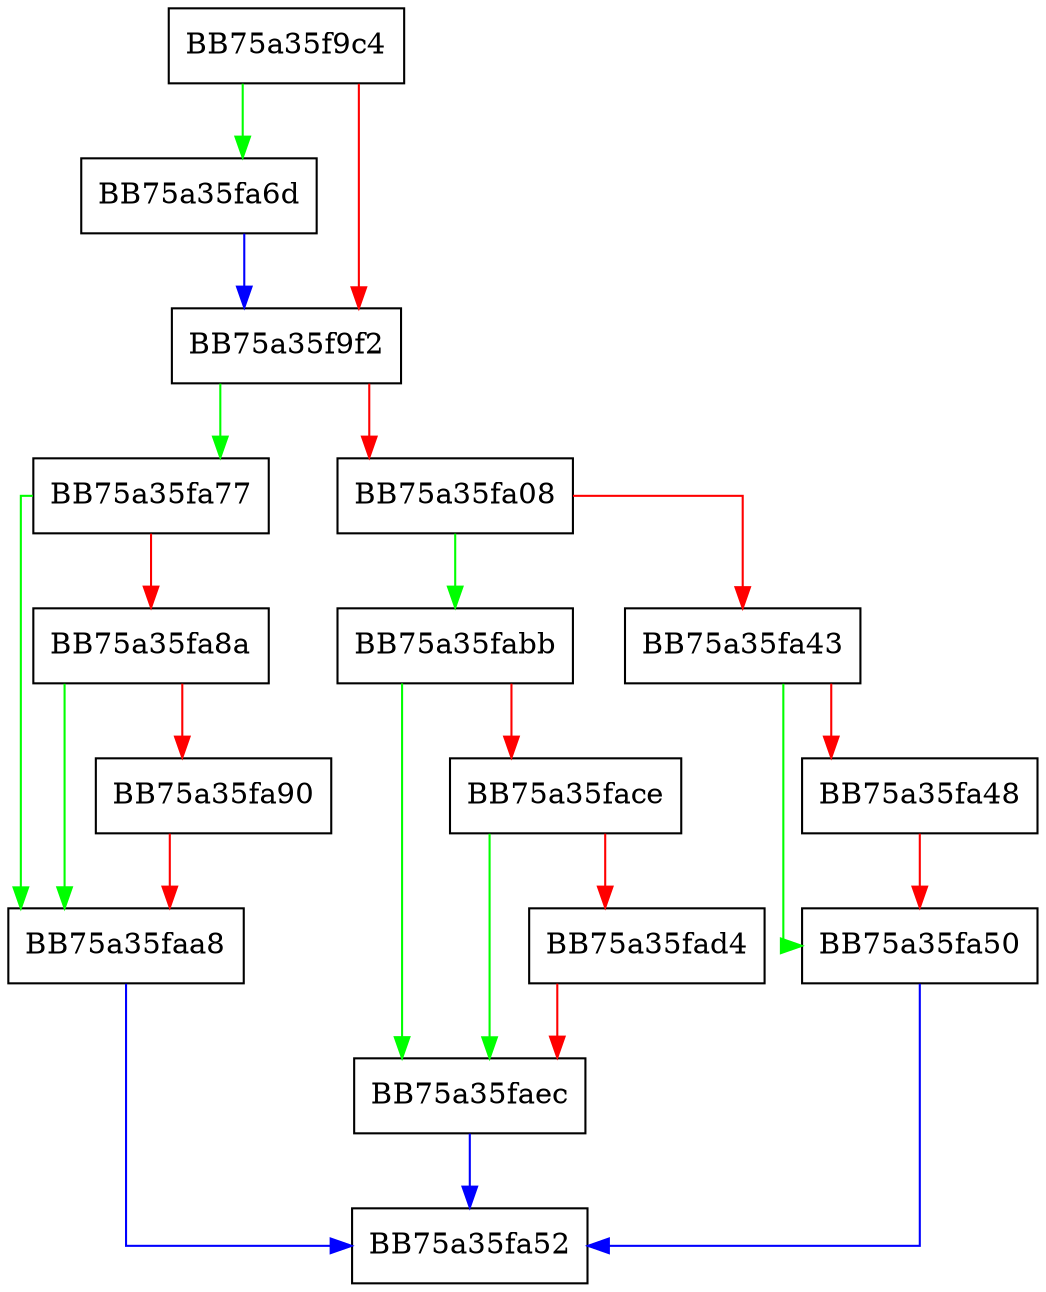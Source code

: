 digraph KslMgrGetKslPath {
  node [shape="box"];
  graph [splines=ortho];
  BB75a35f9c4 -> BB75a35fa6d [color="green"];
  BB75a35f9c4 -> BB75a35f9f2 [color="red"];
  BB75a35f9f2 -> BB75a35fa77 [color="green"];
  BB75a35f9f2 -> BB75a35fa08 [color="red"];
  BB75a35fa08 -> BB75a35fabb [color="green"];
  BB75a35fa08 -> BB75a35fa43 [color="red"];
  BB75a35fa43 -> BB75a35fa50 [color="green"];
  BB75a35fa43 -> BB75a35fa48 [color="red"];
  BB75a35fa48 -> BB75a35fa50 [color="red"];
  BB75a35fa50 -> BB75a35fa52 [color="blue"];
  BB75a35fa6d -> BB75a35f9f2 [color="blue"];
  BB75a35fa77 -> BB75a35faa8 [color="green"];
  BB75a35fa77 -> BB75a35fa8a [color="red"];
  BB75a35fa8a -> BB75a35faa8 [color="green"];
  BB75a35fa8a -> BB75a35fa90 [color="red"];
  BB75a35fa90 -> BB75a35faa8 [color="red"];
  BB75a35faa8 -> BB75a35fa52 [color="blue"];
  BB75a35fabb -> BB75a35faec [color="green"];
  BB75a35fabb -> BB75a35face [color="red"];
  BB75a35face -> BB75a35faec [color="green"];
  BB75a35face -> BB75a35fad4 [color="red"];
  BB75a35fad4 -> BB75a35faec [color="red"];
  BB75a35faec -> BB75a35fa52 [color="blue"];
}